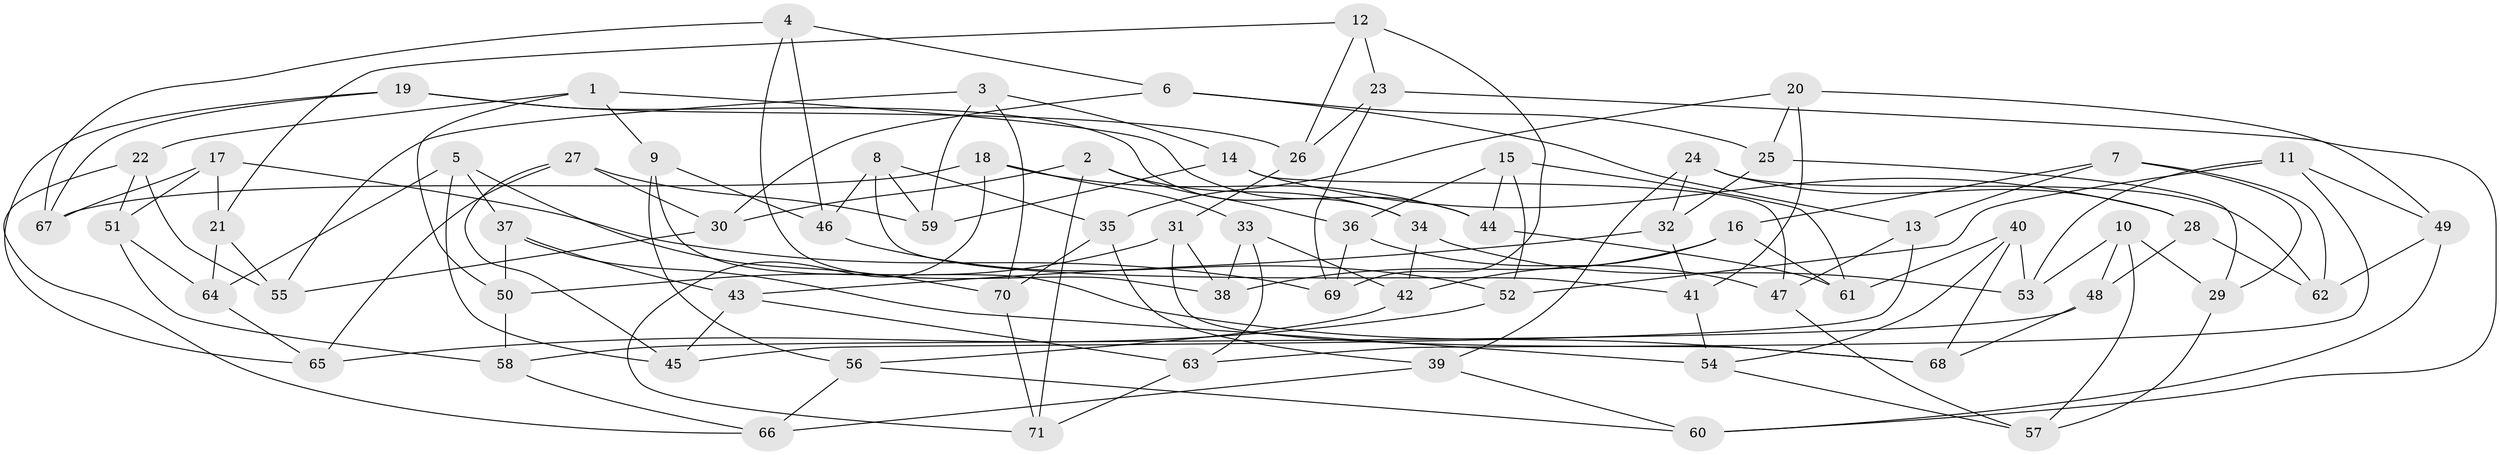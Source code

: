// Generated by graph-tools (version 1.1) at 2025/27/03/09/25 03:27:00]
// undirected, 71 vertices, 142 edges
graph export_dot {
graph [start="1"]
  node [color=gray90,style=filled];
  1;
  2;
  3;
  4;
  5;
  6;
  7;
  8;
  9;
  10;
  11;
  12;
  13;
  14;
  15;
  16;
  17;
  18;
  19;
  20;
  21;
  22;
  23;
  24;
  25;
  26;
  27;
  28;
  29;
  30;
  31;
  32;
  33;
  34;
  35;
  36;
  37;
  38;
  39;
  40;
  41;
  42;
  43;
  44;
  45;
  46;
  47;
  48;
  49;
  50;
  51;
  52;
  53;
  54;
  55;
  56;
  57;
  58;
  59;
  60;
  61;
  62;
  63;
  64;
  65;
  66;
  67;
  68;
  69;
  70;
  71;
  1 -- 44;
  1 -- 22;
  1 -- 9;
  1 -- 50;
  2 -- 36;
  2 -- 71;
  2 -- 34;
  2 -- 30;
  3 -- 59;
  3 -- 55;
  3 -- 70;
  3 -- 14;
  4 -- 46;
  4 -- 38;
  4 -- 6;
  4 -- 67;
  5 -- 64;
  5 -- 37;
  5 -- 45;
  5 -- 70;
  6 -- 30;
  6 -- 25;
  6 -- 13;
  7 -- 16;
  7 -- 13;
  7 -- 62;
  7 -- 29;
  8 -- 41;
  8 -- 46;
  8 -- 35;
  8 -- 59;
  9 -- 56;
  9 -- 68;
  9 -- 46;
  10 -- 57;
  10 -- 48;
  10 -- 53;
  10 -- 29;
  11 -- 53;
  11 -- 52;
  11 -- 63;
  11 -- 49;
  12 -- 21;
  12 -- 69;
  12 -- 26;
  12 -- 23;
  13 -- 47;
  13 -- 45;
  14 -- 47;
  14 -- 28;
  14 -- 59;
  15 -- 44;
  15 -- 61;
  15 -- 36;
  15 -- 52;
  16 -- 61;
  16 -- 38;
  16 -- 42;
  17 -- 51;
  17 -- 67;
  17 -- 21;
  17 -- 69;
  18 -- 71;
  18 -- 44;
  18 -- 33;
  18 -- 67;
  19 -- 65;
  19 -- 67;
  19 -- 34;
  19 -- 26;
  20 -- 35;
  20 -- 25;
  20 -- 49;
  20 -- 41;
  21 -- 55;
  21 -- 64;
  22 -- 66;
  22 -- 51;
  22 -- 55;
  23 -- 60;
  23 -- 26;
  23 -- 69;
  24 -- 32;
  24 -- 28;
  24 -- 62;
  24 -- 39;
  25 -- 29;
  25 -- 32;
  26 -- 31;
  27 -- 65;
  27 -- 45;
  27 -- 30;
  27 -- 59;
  28 -- 48;
  28 -- 62;
  29 -- 57;
  30 -- 55;
  31 -- 38;
  31 -- 50;
  31 -- 68;
  32 -- 43;
  32 -- 41;
  33 -- 63;
  33 -- 38;
  33 -- 42;
  34 -- 53;
  34 -- 42;
  35 -- 39;
  35 -- 70;
  36 -- 47;
  36 -- 69;
  37 -- 50;
  37 -- 54;
  37 -- 43;
  39 -- 66;
  39 -- 60;
  40 -- 53;
  40 -- 68;
  40 -- 61;
  40 -- 54;
  41 -- 54;
  42 -- 56;
  43 -- 63;
  43 -- 45;
  44 -- 61;
  46 -- 52;
  47 -- 57;
  48 -- 58;
  48 -- 68;
  49 -- 60;
  49 -- 62;
  50 -- 58;
  51 -- 64;
  51 -- 58;
  52 -- 65;
  54 -- 57;
  56 -- 66;
  56 -- 60;
  58 -- 66;
  63 -- 71;
  64 -- 65;
  70 -- 71;
}
